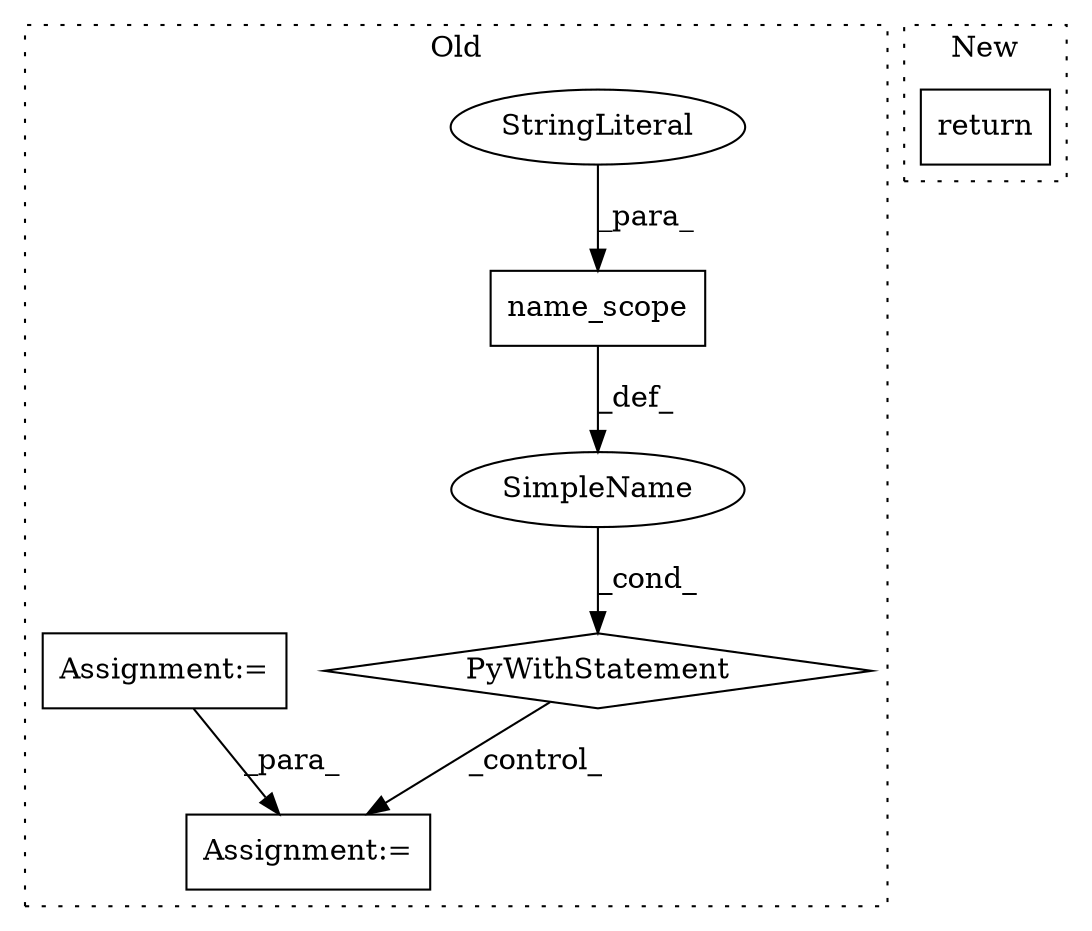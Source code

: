 digraph G {
subgraph cluster0 {
1 [label="name_scope" a="32" s="6791,6822" l="11,1" shape="box"];
3 [label="PyWithStatement" a="104" s="6770,6823" l="10,2" shape="diamond"];
4 [label="StringLiteral" a="45" s="6807" l="15" shape="ellipse"];
5 [label="Assignment:=" a="7" s="6860" l="1" shape="box"];
6 [label="SimpleName" a="42" s="" l="" shape="ellipse"];
7 [label="Assignment:=" a="7" s="6710" l="9" shape="box"];
label = "Old";
style="dotted";
}
subgraph cluster1 {
2 [label="return" a="41" s="7278" l="7" shape="box"];
label = "New";
style="dotted";
}
1 -> 6 [label="_def_"];
3 -> 5 [label="_control_"];
4 -> 1 [label="_para_"];
6 -> 3 [label="_cond_"];
7 -> 5 [label="_para_"];
}